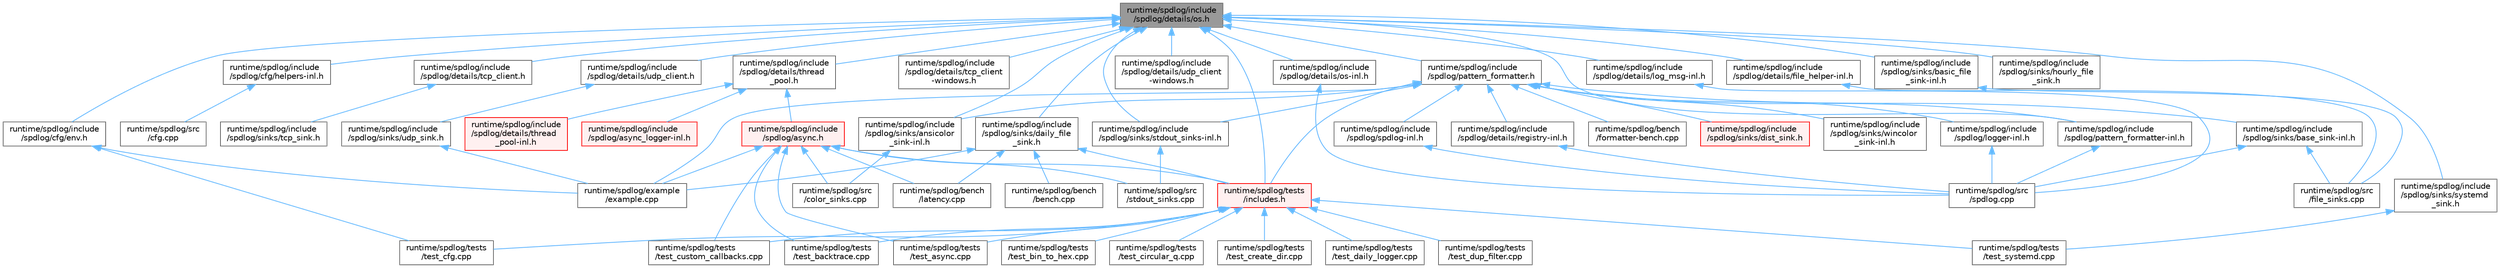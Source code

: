 digraph "runtime/spdlog/include/spdlog/details/os.h"
{
 // LATEX_PDF_SIZE
  bgcolor="transparent";
  edge [fontname=Helvetica,fontsize=10,labelfontname=Helvetica,labelfontsize=10];
  node [fontname=Helvetica,fontsize=10,shape=box,height=0.2,width=0.4];
  Node1 [id="Node000001",label="runtime/spdlog/include\l/spdlog/details/os.h",height=0.2,width=0.4,color="gray40", fillcolor="grey60", style="filled", fontcolor="black",tooltip=" "];
  Node1 -> Node2 [id="edge76_Node000001_Node000002",dir="back",color="steelblue1",style="solid",tooltip=" "];
  Node2 [id="Node000002",label="runtime/spdlog/include\l/spdlog/cfg/env.h",height=0.2,width=0.4,color="grey40", fillcolor="white", style="filled",URL="$env_8h.html",tooltip=" "];
  Node2 -> Node3 [id="edge77_Node000002_Node000003",dir="back",color="steelblue1",style="solid",tooltip=" "];
  Node3 [id="Node000003",label="runtime/spdlog/example\l/example.cpp",height=0.2,width=0.4,color="grey40", fillcolor="white", style="filled",URL="$example_8cpp.html",tooltip=" "];
  Node2 -> Node4 [id="edge78_Node000002_Node000004",dir="back",color="steelblue1",style="solid",tooltip=" "];
  Node4 [id="Node000004",label="runtime/spdlog/tests\l/test_cfg.cpp",height=0.2,width=0.4,color="grey40", fillcolor="white", style="filled",URL="$test__cfg_8cpp.html",tooltip=" "];
  Node1 -> Node5 [id="edge79_Node000001_Node000005",dir="back",color="steelblue1",style="solid",tooltip=" "];
  Node5 [id="Node000005",label="runtime/spdlog/include\l/spdlog/cfg/helpers-inl.h",height=0.2,width=0.4,color="grey40", fillcolor="white", style="filled",URL="$helpers-inl_8h.html",tooltip=" "];
  Node5 -> Node6 [id="edge80_Node000005_Node000006",dir="back",color="steelblue1",style="solid",tooltip=" "];
  Node6 [id="Node000006",label="runtime/spdlog/src\l/cfg.cpp",height=0.2,width=0.4,color="grey40", fillcolor="white", style="filled",URL="$cfg_8cpp.html",tooltip=" "];
  Node1 -> Node7 [id="edge81_Node000001_Node000007",dir="back",color="steelblue1",style="solid",tooltip=" "];
  Node7 [id="Node000007",label="runtime/spdlog/include\l/spdlog/details/file_helper-inl.h",height=0.2,width=0.4,color="grey40", fillcolor="white", style="filled",URL="$file__helper-inl_8h.html",tooltip=" "];
  Node7 -> Node8 [id="edge82_Node000007_Node000008",dir="back",color="steelblue1",style="solid",tooltip=" "];
  Node8 [id="Node000008",label="runtime/spdlog/src\l/file_sinks.cpp",height=0.2,width=0.4,color="grey40", fillcolor="white", style="filled",URL="$file__sinks_8cpp.html",tooltip=" "];
  Node1 -> Node9 [id="edge83_Node000001_Node000009",dir="back",color="steelblue1",style="solid",tooltip=" "];
  Node9 [id="Node000009",label="runtime/spdlog/include\l/spdlog/details/log_msg-inl.h",height=0.2,width=0.4,color="grey40", fillcolor="white", style="filled",URL="$log__msg-inl_8h.html",tooltip=" "];
  Node9 -> Node10 [id="edge84_Node000009_Node000010",dir="back",color="steelblue1",style="solid",tooltip=" "];
  Node10 [id="Node000010",label="runtime/spdlog/src\l/spdlog.cpp",height=0.2,width=0.4,color="grey40", fillcolor="white", style="filled",URL="$spdlog_8cpp.html",tooltip=" "];
  Node1 -> Node11 [id="edge85_Node000001_Node000011",dir="back",color="steelblue1",style="solid",tooltip=" "];
  Node11 [id="Node000011",label="runtime/spdlog/include\l/spdlog/details/os-inl.h",height=0.2,width=0.4,color="grey40", fillcolor="white", style="filled",URL="$os-inl_8h.html",tooltip=" "];
  Node11 -> Node10 [id="edge86_Node000011_Node000010",dir="back",color="steelblue1",style="solid",tooltip=" "];
  Node1 -> Node12 [id="edge87_Node000001_Node000012",dir="back",color="steelblue1",style="solid",tooltip=" "];
  Node12 [id="Node000012",label="runtime/spdlog/include\l/spdlog/details/tcp_client\l-windows.h",height=0.2,width=0.4,color="grey40", fillcolor="white", style="filled",URL="$tcp__client-windows_8h.html",tooltip=" "];
  Node1 -> Node13 [id="edge88_Node000001_Node000013",dir="back",color="steelblue1",style="solid",tooltip=" "];
  Node13 [id="Node000013",label="runtime/spdlog/include\l/spdlog/details/tcp_client.h",height=0.2,width=0.4,color="grey40", fillcolor="white", style="filled",URL="$tcp__client_8h.html",tooltip=" "];
  Node13 -> Node14 [id="edge89_Node000013_Node000014",dir="back",color="steelblue1",style="solid",tooltip=" "];
  Node14 [id="Node000014",label="runtime/spdlog/include\l/spdlog/sinks/tcp_sink.h",height=0.2,width=0.4,color="grey40", fillcolor="white", style="filled",URL="$tcp__sink_8h.html",tooltip=" "];
  Node1 -> Node15 [id="edge90_Node000001_Node000015",dir="back",color="steelblue1",style="solid",tooltip=" "];
  Node15 [id="Node000015",label="runtime/spdlog/include\l/spdlog/details/thread\l_pool.h",height=0.2,width=0.4,color="grey40", fillcolor="white", style="filled",URL="$thread__pool_8h.html",tooltip=" "];
  Node15 -> Node16 [id="edge91_Node000015_Node000016",dir="back",color="steelblue1",style="solid",tooltip=" "];
  Node16 [id="Node000016",label="runtime/spdlog/include\l/spdlog/async.h",height=0.2,width=0.4,color="red", fillcolor="#FFF0F0", style="filled",URL="$async_8h.html",tooltip=" "];
  Node16 -> Node18 [id="edge92_Node000016_Node000018",dir="back",color="steelblue1",style="solid",tooltip=" "];
  Node18 [id="Node000018",label="runtime/spdlog/bench\l/latency.cpp",height=0.2,width=0.4,color="grey40", fillcolor="white", style="filled",URL="$latency_8cpp.html",tooltip=" "];
  Node16 -> Node3 [id="edge93_Node000016_Node000003",dir="back",color="steelblue1",style="solid",tooltip=" "];
  Node16 -> Node21 [id="edge94_Node000016_Node000021",dir="back",color="steelblue1",style="solid",tooltip=" "];
  Node21 [id="Node000021",label="runtime/spdlog/src\l/color_sinks.cpp",height=0.2,width=0.4,color="grey40", fillcolor="white", style="filled",URL="$color__sinks_8cpp.html",tooltip=" "];
  Node16 -> Node22 [id="edge95_Node000016_Node000022",dir="back",color="steelblue1",style="solid",tooltip=" "];
  Node22 [id="Node000022",label="runtime/spdlog/src\l/stdout_sinks.cpp",height=0.2,width=0.4,color="grey40", fillcolor="white", style="filled",URL="$stdout__sinks_8cpp.html",tooltip=" "];
  Node16 -> Node23 [id="edge96_Node000016_Node000023",dir="back",color="steelblue1",style="solid",tooltip=" "];
  Node23 [id="Node000023",label="runtime/spdlog/tests\l/includes.h",height=0.2,width=0.4,color="red", fillcolor="#FFF0F0", style="filled",URL="$includes_8h.html",tooltip=" "];
  Node23 -> Node24 [id="edge97_Node000023_Node000024",dir="back",color="steelblue1",style="solid",tooltip=" "];
  Node24 [id="Node000024",label="runtime/spdlog/tests\l/test_async.cpp",height=0.2,width=0.4,color="grey40", fillcolor="white", style="filled",URL="$test__async_8cpp.html",tooltip=" "];
  Node23 -> Node25 [id="edge98_Node000023_Node000025",dir="back",color="steelblue1",style="solid",tooltip=" "];
  Node25 [id="Node000025",label="runtime/spdlog/tests\l/test_backtrace.cpp",height=0.2,width=0.4,color="grey40", fillcolor="white", style="filled",URL="$test__backtrace_8cpp.html",tooltip=" "];
  Node23 -> Node26 [id="edge99_Node000023_Node000026",dir="back",color="steelblue1",style="solid",tooltip=" "];
  Node26 [id="Node000026",label="runtime/spdlog/tests\l/test_bin_to_hex.cpp",height=0.2,width=0.4,color="grey40", fillcolor="white", style="filled",URL="$test__bin__to__hex_8cpp.html",tooltip=" "];
  Node23 -> Node4 [id="edge100_Node000023_Node000004",dir="back",color="steelblue1",style="solid",tooltip=" "];
  Node23 -> Node27 [id="edge101_Node000023_Node000027",dir="back",color="steelblue1",style="solid",tooltip=" "];
  Node27 [id="Node000027",label="runtime/spdlog/tests\l/test_circular_q.cpp",height=0.2,width=0.4,color="grey40", fillcolor="white", style="filled",URL="$test__circular__q_8cpp.html",tooltip=" "];
  Node23 -> Node28 [id="edge102_Node000023_Node000028",dir="back",color="steelblue1",style="solid",tooltip=" "];
  Node28 [id="Node000028",label="runtime/spdlog/tests\l/test_create_dir.cpp",height=0.2,width=0.4,color="grey40", fillcolor="white", style="filled",URL="$test__create__dir_8cpp.html",tooltip=" "];
  Node23 -> Node29 [id="edge103_Node000023_Node000029",dir="back",color="steelblue1",style="solid",tooltip=" "];
  Node29 [id="Node000029",label="runtime/spdlog/tests\l/test_custom_callbacks.cpp",height=0.2,width=0.4,color="grey40", fillcolor="white", style="filled",URL="$test__custom__callbacks_8cpp.html",tooltip=" "];
  Node23 -> Node30 [id="edge104_Node000023_Node000030",dir="back",color="steelblue1",style="solid",tooltip=" "];
  Node30 [id="Node000030",label="runtime/spdlog/tests\l/test_daily_logger.cpp",height=0.2,width=0.4,color="grey40", fillcolor="white", style="filled",URL="$test__daily__logger_8cpp.html",tooltip=" "];
  Node23 -> Node31 [id="edge105_Node000023_Node000031",dir="back",color="steelblue1",style="solid",tooltip=" "];
  Node31 [id="Node000031",label="runtime/spdlog/tests\l/test_dup_filter.cpp",height=0.2,width=0.4,color="grey40", fillcolor="white", style="filled",URL="$test__dup__filter_8cpp.html",tooltip=" "];
  Node23 -> Node43 [id="edge106_Node000023_Node000043",dir="back",color="steelblue1",style="solid",tooltip=" "];
  Node43 [id="Node000043",label="runtime/spdlog/tests\l/test_systemd.cpp",height=0.2,width=0.4,color="grey40", fillcolor="white", style="filled",URL="$test__systemd_8cpp.html",tooltip=" "];
  Node16 -> Node24 [id="edge107_Node000016_Node000024",dir="back",color="steelblue1",style="solid",tooltip=" "];
  Node16 -> Node25 [id="edge108_Node000016_Node000025",dir="back",color="steelblue1",style="solid",tooltip=" "];
  Node16 -> Node29 [id="edge109_Node000016_Node000029",dir="back",color="steelblue1",style="solid",tooltip=" "];
  Node15 -> Node46 [id="edge110_Node000015_Node000046",dir="back",color="steelblue1",style="solid",tooltip=" "];
  Node46 [id="Node000046",label="runtime/spdlog/include\l/spdlog/async_logger-inl.h",height=0.2,width=0.4,color="red", fillcolor="#FFF0F0", style="filled",URL="$async__logger-inl_8h.html",tooltip=" "];
  Node15 -> Node47 [id="edge111_Node000015_Node000047",dir="back",color="steelblue1",style="solid",tooltip=" "];
  Node47 [id="Node000047",label="runtime/spdlog/include\l/spdlog/details/thread\l_pool-inl.h",height=0.2,width=0.4,color="red", fillcolor="#FFF0F0", style="filled",URL="$thread__pool-inl_8h.html",tooltip=" "];
  Node1 -> Node48 [id="edge112_Node000001_Node000048",dir="back",color="steelblue1",style="solid",tooltip=" "];
  Node48 [id="Node000048",label="runtime/spdlog/include\l/spdlog/details/udp_client\l-windows.h",height=0.2,width=0.4,color="grey40", fillcolor="white", style="filled",URL="$udp__client-windows_8h.html",tooltip=" "];
  Node1 -> Node49 [id="edge113_Node000001_Node000049",dir="back",color="steelblue1",style="solid",tooltip=" "];
  Node49 [id="Node000049",label="runtime/spdlog/include\l/spdlog/details/udp_client.h",height=0.2,width=0.4,color="grey40", fillcolor="white", style="filled",URL="$udp__client_8h.html",tooltip=" "];
  Node49 -> Node50 [id="edge114_Node000049_Node000050",dir="back",color="steelblue1",style="solid",tooltip=" "];
  Node50 [id="Node000050",label="runtime/spdlog/include\l/spdlog/sinks/udp_sink.h",height=0.2,width=0.4,color="grey40", fillcolor="white", style="filled",URL="$udp__sink_8h.html",tooltip=" "];
  Node50 -> Node3 [id="edge115_Node000050_Node000003",dir="back",color="steelblue1",style="solid",tooltip=" "];
  Node1 -> Node51 [id="edge116_Node000001_Node000051",dir="back",color="steelblue1",style="solid",tooltip=" "];
  Node51 [id="Node000051",label="runtime/spdlog/include\l/spdlog/pattern_formatter-inl.h",height=0.2,width=0.4,color="grey40", fillcolor="white", style="filled",URL="$pattern__formatter-inl_8h.html",tooltip=" "];
  Node51 -> Node10 [id="edge117_Node000051_Node000010",dir="back",color="steelblue1",style="solid",tooltip=" "];
  Node1 -> Node52 [id="edge118_Node000001_Node000052",dir="back",color="steelblue1",style="solid",tooltip=" "];
  Node52 [id="Node000052",label="runtime/spdlog/include\l/spdlog/pattern_formatter.h",height=0.2,width=0.4,color="grey40", fillcolor="white", style="filled",URL="$pattern__formatter_8h.html",tooltip=" "];
  Node52 -> Node53 [id="edge119_Node000052_Node000053",dir="back",color="steelblue1",style="solid",tooltip=" "];
  Node53 [id="Node000053",label="runtime/spdlog/bench\l/formatter-bench.cpp",height=0.2,width=0.4,color="grey40", fillcolor="white", style="filled",URL="$formatter-bench_8cpp.html",tooltip=" "];
  Node52 -> Node3 [id="edge120_Node000052_Node000003",dir="back",color="steelblue1",style="solid",tooltip=" "];
  Node52 -> Node54 [id="edge121_Node000052_Node000054",dir="back",color="steelblue1",style="solid",tooltip=" "];
  Node54 [id="Node000054",label="runtime/spdlog/include\l/spdlog/details/registry-inl.h",height=0.2,width=0.4,color="grey40", fillcolor="white", style="filled",URL="$registry-inl_8h.html",tooltip=" "];
  Node54 -> Node10 [id="edge122_Node000054_Node000010",dir="back",color="steelblue1",style="solid",tooltip=" "];
  Node52 -> Node55 [id="edge123_Node000052_Node000055",dir="back",color="steelblue1",style="solid",tooltip=" "];
  Node55 [id="Node000055",label="runtime/spdlog/include\l/spdlog/logger-inl.h",height=0.2,width=0.4,color="grey40", fillcolor="white", style="filled",URL="$logger-inl_8h.html",tooltip=" "];
  Node55 -> Node10 [id="edge124_Node000055_Node000010",dir="back",color="steelblue1",style="solid",tooltip=" "];
  Node52 -> Node51 [id="edge125_Node000052_Node000051",dir="back",color="steelblue1",style="solid",tooltip=" "];
  Node52 -> Node56 [id="edge126_Node000052_Node000056",dir="back",color="steelblue1",style="solid",tooltip=" "];
  Node56 [id="Node000056",label="runtime/spdlog/include\l/spdlog/sinks/ansicolor\l_sink-inl.h",height=0.2,width=0.4,color="grey40", fillcolor="white", style="filled",URL="$ansicolor__sink-inl_8h.html",tooltip=" "];
  Node56 -> Node21 [id="edge127_Node000056_Node000021",dir="back",color="steelblue1",style="solid",tooltip=" "];
  Node52 -> Node57 [id="edge128_Node000052_Node000057",dir="back",color="steelblue1",style="solid",tooltip=" "];
  Node57 [id="Node000057",label="runtime/spdlog/include\l/spdlog/sinks/base_sink-inl.h",height=0.2,width=0.4,color="grey40", fillcolor="white", style="filled",URL="$base__sink-inl_8h.html",tooltip=" "];
  Node57 -> Node8 [id="edge129_Node000057_Node000008",dir="back",color="steelblue1",style="solid",tooltip=" "];
  Node57 -> Node10 [id="edge130_Node000057_Node000010",dir="back",color="steelblue1",style="solid",tooltip=" "];
  Node52 -> Node58 [id="edge131_Node000052_Node000058",dir="back",color="steelblue1",style="solid",tooltip=" "];
  Node58 [id="Node000058",label="runtime/spdlog/include\l/spdlog/sinks/dist_sink.h",height=0.2,width=0.4,color="red", fillcolor="#FFF0F0", style="filled",URL="$dist__sink_8h.html",tooltip=" "];
  Node52 -> Node60 [id="edge132_Node000052_Node000060",dir="back",color="steelblue1",style="solid",tooltip=" "];
  Node60 [id="Node000060",label="runtime/spdlog/include\l/spdlog/sinks/stdout_sinks-inl.h",height=0.2,width=0.4,color="grey40", fillcolor="white", style="filled",URL="$stdout__sinks-inl_8h.html",tooltip=" "];
  Node60 -> Node22 [id="edge133_Node000060_Node000022",dir="back",color="steelblue1",style="solid",tooltip=" "];
  Node52 -> Node61 [id="edge134_Node000052_Node000061",dir="back",color="steelblue1",style="solid",tooltip=" "];
  Node61 [id="Node000061",label="runtime/spdlog/include\l/spdlog/sinks/wincolor\l_sink-inl.h",height=0.2,width=0.4,color="grey40", fillcolor="white", style="filled",URL="$wincolor__sink-inl_8h.html",tooltip=" "];
  Node52 -> Node62 [id="edge135_Node000052_Node000062",dir="back",color="steelblue1",style="solid",tooltip=" "];
  Node62 [id="Node000062",label="runtime/spdlog/include\l/spdlog/spdlog-inl.h",height=0.2,width=0.4,color="grey40", fillcolor="white", style="filled",URL="$spdlog-inl_8h.html",tooltip=" "];
  Node62 -> Node10 [id="edge136_Node000062_Node000010",dir="back",color="steelblue1",style="solid",tooltip=" "];
  Node52 -> Node23 [id="edge137_Node000052_Node000023",dir="back",color="steelblue1",style="solid",tooltip=" "];
  Node1 -> Node56 [id="edge138_Node000001_Node000056",dir="back",color="steelblue1",style="solid",tooltip=" "];
  Node1 -> Node63 [id="edge139_Node000001_Node000063",dir="back",color="steelblue1",style="solid",tooltip=" "];
  Node63 [id="Node000063",label="runtime/spdlog/include\l/spdlog/sinks/basic_file\l_sink-inl.h",height=0.2,width=0.4,color="grey40", fillcolor="white", style="filled",URL="$basic__file__sink-inl_8h.html",tooltip=" "];
  Node63 -> Node8 [id="edge140_Node000063_Node000008",dir="back",color="steelblue1",style="solid",tooltip=" "];
  Node1 -> Node64 [id="edge141_Node000001_Node000064",dir="back",color="steelblue1",style="solid",tooltip=" "];
  Node64 [id="Node000064",label="runtime/spdlog/include\l/spdlog/sinks/daily_file\l_sink.h",height=0.2,width=0.4,color="grey40", fillcolor="white", style="filled",URL="$daily__file__sink_8h.html",tooltip=" "];
  Node64 -> Node65 [id="edge142_Node000064_Node000065",dir="back",color="steelblue1",style="solid",tooltip=" "];
  Node65 [id="Node000065",label="runtime/spdlog/bench\l/bench.cpp",height=0.2,width=0.4,color="grey40", fillcolor="white", style="filled",URL="$bench_8cpp.html",tooltip=" "];
  Node64 -> Node18 [id="edge143_Node000064_Node000018",dir="back",color="steelblue1",style="solid",tooltip=" "];
  Node64 -> Node3 [id="edge144_Node000064_Node000003",dir="back",color="steelblue1",style="solid",tooltip=" "];
  Node64 -> Node23 [id="edge145_Node000064_Node000023",dir="back",color="steelblue1",style="solid",tooltip=" "];
  Node1 -> Node66 [id="edge146_Node000001_Node000066",dir="back",color="steelblue1",style="solid",tooltip=" "];
  Node66 [id="Node000066",label="runtime/spdlog/include\l/spdlog/sinks/hourly_file\l_sink.h",height=0.2,width=0.4,color="grey40", fillcolor="white", style="filled",URL="$hourly__file__sink_8h.html",tooltip=" "];
  Node1 -> Node60 [id="edge147_Node000001_Node000060",dir="back",color="steelblue1",style="solid",tooltip=" "];
  Node1 -> Node67 [id="edge148_Node000001_Node000067",dir="back",color="steelblue1",style="solid",tooltip=" "];
  Node67 [id="Node000067",label="runtime/spdlog/include\l/spdlog/sinks/systemd\l_sink.h",height=0.2,width=0.4,color="grey40", fillcolor="white", style="filled",URL="$systemd__sink_8h.html",tooltip=" "];
  Node67 -> Node43 [id="edge149_Node000067_Node000043",dir="back",color="steelblue1",style="solid",tooltip=" "];
  Node1 -> Node23 [id="edge150_Node000001_Node000023",dir="back",color="steelblue1",style="solid",tooltip=" "];
}
